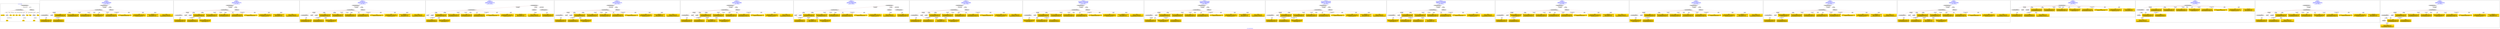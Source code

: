 digraph n0 {
fontcolor="blue"
remincross="true"
label="s10-s-18-artworks.json"
subgraph cluster_0 {
label="1-correct model"
n2[style="filled",color="white",fillcolor="lightgray",label="CulturalHeritageObject1"];
n3[shape="plaintext",style="filled",fillcolor="gold",label="dateCreated"];
n4[style="filled",color="white",fillcolor="lightgray",label="Person1"];
n5[shape="plaintext",style="filled",fillcolor="gold",label="values"];
n6[shape="plaintext",style="filled",fillcolor="gold",label="values"];
n7[shape="plaintext",style="filled",fillcolor="gold",label="values"];
n8[shape="plaintext",style="filled",fillcolor="gold",label="values"];
n9[style="filled",color="white",fillcolor="lightgray",label="Concept1"];
n10[shape="plaintext",style="filled",fillcolor="gold",label="values"];
n11[shape="plaintext",style="filled",fillcolor="gold",label="values"];
n12[style="filled",color="white",fillcolor="lightgray",label="Concept2"];
n13[shape="plaintext",style="filled",fillcolor="gold",label="values"];
n14[style="filled",color="white",fillcolor="lightgray",label="EuropeanaAggregation1"];
n15[style="filled",color="white",fillcolor="lightgray",label="WebResource1"];
n16[shape="plaintext",style="filled",fillcolor="gold",label="values"];
n17[shape="plaintext",style="filled",fillcolor="gold",label="values"];
n18[shape="plaintext",style="filled",fillcolor="gold",label="values"];
}
subgraph cluster_1 {
label="candidate 0\nlink coherence:1.0\nnode coherence:1.0\nconfidence:0.46005907873682494\nmapping score:0.5927469656395477\ncost:14.99945\n-precision:0.73-recall:0.69"
n20[style="filled",color="white",fillcolor="lightgray",label="CulturalHeritageObject1"];
n21[style="filled",color="white",fillcolor="lightgray",label="CulturalHeritageObject2"];
n22[style="filled",color="white",fillcolor="lightgray",label="Person1"];
n23[style="filled",color="white",fillcolor="lightgray",label="EuropeanaAggregation1"];
n24[style="filled",color="white",fillcolor="lightgray",label="WebResource1"];
n25[shape="plaintext",style="filled",fillcolor="gold",label="values\n[CulturalHeritageObject,description,0.386]\n[CulturalHeritageObject,title,0.286]\n[Person,biographicalInformation,0.254]\n[CulturalHeritageObject,provenance,0.074]"];
n26[shape="plaintext",style="filled",fillcolor="gold",label="values\n[Person,nameOfThePerson,0.571]\n[Person,biographicalInformation,0.352]\n[CulturalHeritageObject,description,0.04]\n[CulturalHeritageObject,title,0.037]"];
n27[shape="plaintext",style="filled",fillcolor="gold",label="values\n[CulturalHeritageObject,provenance,0.436]\n[Person,biographicalInformation,0.254]\n[CulturalHeritageObject,title,0.165]\n[CulturalHeritageObject,description,0.145]"];
n28[shape="plaintext",style="filled",fillcolor="gold",label="values\n[CulturalHeritageObject,medium,0.772]\n[CulturalHeritageObject,description,0.097]\n[CulturalHeritageObject,extent,0.074]\n[Person,biographicalInformation,0.056]"];
n29[shape="plaintext",style="filled",fillcolor="gold",label="values\n[WebResource,classLink,0.543]\n[Document,classLink,0.422]\n[CulturalHeritageObject,accessionNumber,0.021]\n[CulturalHeritageObject,description,0.014]"];
n30[shape="plaintext",style="filled",fillcolor="gold",label="values\n[CulturalHeritageObject,description,0.329]\n[Person,biographicalInformation,0.301]\n[CulturalHeritageObject,title,0.268]\n[Concept,prefLabel,0.101]"];
n31[shape="plaintext",style="filled",fillcolor="gold",label="values\n[CulturalHeritageObject,medium,0.294]\n[CulturalHeritageObject,description,0.286]\n[CulturalHeritageObject,title,0.232]\n[Person,biographicalInformation,0.189]"];
n32[shape="plaintext",style="filled",fillcolor="gold",label="values\n[CulturalHeritageObject,title,0.338]\n[CulturalHeritageObject,description,0.261]\n[Person,biographicalInformation,0.219]\n[CulturalHeritageObject,provenance,0.183]"];
n33[shape="plaintext",style="filled",fillcolor="gold",label="values\n[CulturalHeritageObject,accessionNumber,0.667]\n[WebResource,classLink,0.333]"];
n34[shape="plaintext",style="filled",fillcolor="gold",label="values\n[CulturalHeritageObject,extent,0.578]\n[CulturalHeritageObject,accessionNumber,0.167]\n[CulturalHeritageObject,provenance,0.134]\n[Document,classLink,0.121]"];
n35[shape="plaintext",style="filled",fillcolor="gold",label="dateCreated\n[CulturalHeritageObject,created,0.424]\n[Person,dateOfDeath,0.331]\n[Person,dateOfBirth,0.151]\n[CulturalHeritageObject,provenance,0.094]"];
}
subgraph cluster_2 {
label="candidate 1\nlink coherence:1.0\nnode coherence:1.0\nconfidence:0.45892301992514734\nmapping score:0.5772167642174734\ncost:15.99941\n-precision:0.88-recall:0.88"
n37[style="filled",color="white",fillcolor="lightgray",label="CulturalHeritageObject1"];
n38[style="filled",color="white",fillcolor="lightgray",label="CulturalHeritageObject2"];
n39[style="filled",color="white",fillcolor="lightgray",label="Person1"];
n40[style="filled",color="white",fillcolor="lightgray",label="Concept1"];
n41[style="filled",color="white",fillcolor="lightgray",label="EuropeanaAggregation1"];
n42[style="filled",color="white",fillcolor="lightgray",label="WebResource1"];
n43[shape="plaintext",style="filled",fillcolor="gold",label="values\n[CulturalHeritageObject,description,0.329]\n[Person,biographicalInformation,0.301]\n[CulturalHeritageObject,title,0.268]\n[Concept,prefLabel,0.101]"];
n44[shape="plaintext",style="filled",fillcolor="gold",label="values\n[CulturalHeritageObject,description,0.386]\n[CulturalHeritageObject,title,0.286]\n[Person,biographicalInformation,0.254]\n[CulturalHeritageObject,provenance,0.074]"];
n45[shape="plaintext",style="filled",fillcolor="gold",label="values\n[Person,nameOfThePerson,0.571]\n[Person,biographicalInformation,0.352]\n[CulturalHeritageObject,description,0.04]\n[CulturalHeritageObject,title,0.037]"];
n46[shape="plaintext",style="filled",fillcolor="gold",label="values\n[CulturalHeritageObject,provenance,0.436]\n[Person,biographicalInformation,0.254]\n[CulturalHeritageObject,title,0.165]\n[CulturalHeritageObject,description,0.145]"];
n47[shape="plaintext",style="filled",fillcolor="gold",label="values\n[CulturalHeritageObject,medium,0.772]\n[CulturalHeritageObject,description,0.097]\n[CulturalHeritageObject,extent,0.074]\n[Person,biographicalInformation,0.056]"];
n48[shape="plaintext",style="filled",fillcolor="gold",label="values\n[WebResource,classLink,0.543]\n[Document,classLink,0.422]\n[CulturalHeritageObject,accessionNumber,0.021]\n[CulturalHeritageObject,description,0.014]"];
n49[shape="plaintext",style="filled",fillcolor="gold",label="values\n[CulturalHeritageObject,title,0.338]\n[CulturalHeritageObject,description,0.261]\n[Person,biographicalInformation,0.219]\n[CulturalHeritageObject,provenance,0.183]"];
n50[shape="plaintext",style="filled",fillcolor="gold",label="values\n[CulturalHeritageObject,medium,0.294]\n[CulturalHeritageObject,description,0.286]\n[CulturalHeritageObject,title,0.232]\n[Person,biographicalInformation,0.189]"];
n51[shape="plaintext",style="filled",fillcolor="gold",label="values\n[CulturalHeritageObject,accessionNumber,0.667]\n[WebResource,classLink,0.333]"];
n52[shape="plaintext",style="filled",fillcolor="gold",label="values\n[CulturalHeritageObject,extent,0.578]\n[CulturalHeritageObject,accessionNumber,0.167]\n[CulturalHeritageObject,provenance,0.134]\n[Document,classLink,0.121]"];
n53[shape="plaintext",style="filled",fillcolor="gold",label="dateCreated\n[CulturalHeritageObject,created,0.424]\n[Person,dateOfDeath,0.331]\n[Person,dateOfBirth,0.151]\n[CulturalHeritageObject,provenance,0.094]"];
}
subgraph cluster_3 {
label="candidate 10\nlink coherence:0.9375\nnode coherence:1.0\nconfidence:0.45892301992514734\nmapping score:0.5772167642174734\ncost:15.9994\n-precision:0.81-recall:0.81"
n55[style="filled",color="white",fillcolor="lightgray",label="CulturalHeritageObject1"];
n56[style="filled",color="white",fillcolor="lightgray",label="CulturalHeritageObject2"];
n57[style="filled",color="white",fillcolor="lightgray",label="Person1"];
n58[style="filled",color="white",fillcolor="lightgray",label="Concept1"];
n59[style="filled",color="white",fillcolor="lightgray",label="EuropeanaAggregation1"];
n60[style="filled",color="white",fillcolor="lightgray",label="WebResource1"];
n61[shape="plaintext",style="filled",fillcolor="gold",label="values\n[CulturalHeritageObject,description,0.329]\n[Person,biographicalInformation,0.301]\n[CulturalHeritageObject,title,0.268]\n[Concept,prefLabel,0.101]"];
n62[shape="plaintext",style="filled",fillcolor="gold",label="values\n[CulturalHeritageObject,description,0.386]\n[CulturalHeritageObject,title,0.286]\n[Person,biographicalInformation,0.254]\n[CulturalHeritageObject,provenance,0.074]"];
n63[shape="plaintext",style="filled",fillcolor="gold",label="values\n[Person,nameOfThePerson,0.571]\n[Person,biographicalInformation,0.352]\n[CulturalHeritageObject,description,0.04]\n[CulturalHeritageObject,title,0.037]"];
n64[shape="plaintext",style="filled",fillcolor="gold",label="values\n[CulturalHeritageObject,provenance,0.436]\n[Person,biographicalInformation,0.254]\n[CulturalHeritageObject,title,0.165]\n[CulturalHeritageObject,description,0.145]"];
n65[shape="plaintext",style="filled",fillcolor="gold",label="values\n[CulturalHeritageObject,medium,0.772]\n[CulturalHeritageObject,description,0.097]\n[CulturalHeritageObject,extent,0.074]\n[Person,biographicalInformation,0.056]"];
n66[shape="plaintext",style="filled",fillcolor="gold",label="values\n[WebResource,classLink,0.543]\n[Document,classLink,0.422]\n[CulturalHeritageObject,accessionNumber,0.021]\n[CulturalHeritageObject,description,0.014]"];
n67[shape="plaintext",style="filled",fillcolor="gold",label="values\n[CulturalHeritageObject,title,0.338]\n[CulturalHeritageObject,description,0.261]\n[Person,biographicalInformation,0.219]\n[CulturalHeritageObject,provenance,0.183]"];
n68[shape="plaintext",style="filled",fillcolor="gold",label="values\n[CulturalHeritageObject,medium,0.294]\n[CulturalHeritageObject,description,0.286]\n[CulturalHeritageObject,title,0.232]\n[Person,biographicalInformation,0.189]"];
n69[shape="plaintext",style="filled",fillcolor="gold",label="values\n[CulturalHeritageObject,accessionNumber,0.667]\n[WebResource,classLink,0.333]"];
n70[shape="plaintext",style="filled",fillcolor="gold",label="values\n[CulturalHeritageObject,extent,0.578]\n[CulturalHeritageObject,accessionNumber,0.167]\n[CulturalHeritageObject,provenance,0.134]\n[Document,classLink,0.121]"];
n71[shape="plaintext",style="filled",fillcolor="gold",label="dateCreated\n[CulturalHeritageObject,created,0.424]\n[Person,dateOfDeath,0.331]\n[Person,dateOfBirth,0.151]\n[CulturalHeritageObject,provenance,0.094]"];
}
subgraph cluster_4 {
label="candidate 11\nlink coherence:0.9375\nnode coherence:1.0\nconfidence:0.45892301992514734\nmapping score:0.5772167642174734\ncost:115.009442\n-precision:0.88-recall:0.88"
n73[style="filled",color="white",fillcolor="lightgray",label="CulturalHeritageObject1"];
n74[style="filled",color="white",fillcolor="lightgray",label="Person1"];
n75[style="filled",color="white",fillcolor="lightgray",label="Concept1"];
n76[style="filled",color="white",fillcolor="lightgray",label="EuropeanaAggregation1"];
n77[style="filled",color="white",fillcolor="lightgray",label="WebResource1"];
n78[style="filled",color="white",fillcolor="lightgray",label="CulturalHeritageObject2"];
n79[shape="plaintext",style="filled",fillcolor="gold",label="values\n[CulturalHeritageObject,description,0.329]\n[Person,biographicalInformation,0.301]\n[CulturalHeritageObject,title,0.268]\n[Concept,prefLabel,0.101]"];
n80[shape="plaintext",style="filled",fillcolor="gold",label="values\n[CulturalHeritageObject,description,0.386]\n[CulturalHeritageObject,title,0.286]\n[Person,biographicalInformation,0.254]\n[CulturalHeritageObject,provenance,0.074]"];
n81[shape="plaintext",style="filled",fillcolor="gold",label="values\n[Person,nameOfThePerson,0.571]\n[Person,biographicalInformation,0.352]\n[CulturalHeritageObject,description,0.04]\n[CulturalHeritageObject,title,0.037]"];
n82[shape="plaintext",style="filled",fillcolor="gold",label="values\n[CulturalHeritageObject,provenance,0.436]\n[Person,biographicalInformation,0.254]\n[CulturalHeritageObject,title,0.165]\n[CulturalHeritageObject,description,0.145]"];
n83[shape="plaintext",style="filled",fillcolor="gold",label="values\n[CulturalHeritageObject,medium,0.772]\n[CulturalHeritageObject,description,0.097]\n[CulturalHeritageObject,extent,0.074]\n[Person,biographicalInformation,0.056]"];
n84[shape="plaintext",style="filled",fillcolor="gold",label="values\n[WebResource,classLink,0.543]\n[Document,classLink,0.422]\n[CulturalHeritageObject,accessionNumber,0.021]\n[CulturalHeritageObject,description,0.014]"];
n85[shape="plaintext",style="filled",fillcolor="gold",label="values\n[CulturalHeritageObject,title,0.338]\n[CulturalHeritageObject,description,0.261]\n[Person,biographicalInformation,0.219]\n[CulturalHeritageObject,provenance,0.183]"];
n86[shape="plaintext",style="filled",fillcolor="gold",label="values\n[CulturalHeritageObject,medium,0.294]\n[CulturalHeritageObject,description,0.286]\n[CulturalHeritageObject,title,0.232]\n[Person,biographicalInformation,0.189]"];
n87[shape="plaintext",style="filled",fillcolor="gold",label="values\n[CulturalHeritageObject,accessionNumber,0.667]\n[WebResource,classLink,0.333]"];
n88[shape="plaintext",style="filled",fillcolor="gold",label="values\n[CulturalHeritageObject,extent,0.578]\n[CulturalHeritageObject,accessionNumber,0.167]\n[CulturalHeritageObject,provenance,0.134]\n[Document,classLink,0.121]"];
n89[shape="plaintext",style="filled",fillcolor="gold",label="dateCreated\n[CulturalHeritageObject,created,0.424]\n[Person,dateOfDeath,0.331]\n[Person,dateOfBirth,0.151]\n[CulturalHeritageObject,provenance,0.094]"];
}
subgraph cluster_5 {
label="candidate 12\nlink coherence:0.9375\nnode coherence:1.0\nconfidence:0.45892301992514734\nmapping score:0.5772167642174734\ncost:115.009572\n-precision:0.81-recall:0.81"
n91[style="filled",color="white",fillcolor="lightgray",label="CulturalHeritageObject1"];
n92[style="filled",color="white",fillcolor="lightgray",label="CulturalHeritageObject2"];
n93[style="filled",color="white",fillcolor="lightgray",label="Person1"];
n94[style="filled",color="white",fillcolor="lightgray",label="Concept1"];
n95[style="filled",color="white",fillcolor="lightgray",label="EuropeanaAggregation1"];
n96[style="filled",color="white",fillcolor="lightgray",label="WebResource1"];
n97[shape="plaintext",style="filled",fillcolor="gold",label="values\n[CulturalHeritageObject,description,0.329]\n[Person,biographicalInformation,0.301]\n[CulturalHeritageObject,title,0.268]\n[Concept,prefLabel,0.101]"];
n98[shape="plaintext",style="filled",fillcolor="gold",label="values\n[CulturalHeritageObject,description,0.386]\n[CulturalHeritageObject,title,0.286]\n[Person,biographicalInformation,0.254]\n[CulturalHeritageObject,provenance,0.074]"];
n99[shape="plaintext",style="filled",fillcolor="gold",label="values\n[Person,nameOfThePerson,0.571]\n[Person,biographicalInformation,0.352]\n[CulturalHeritageObject,description,0.04]\n[CulturalHeritageObject,title,0.037]"];
n100[shape="plaintext",style="filled",fillcolor="gold",label="values\n[CulturalHeritageObject,provenance,0.436]\n[Person,biographicalInformation,0.254]\n[CulturalHeritageObject,title,0.165]\n[CulturalHeritageObject,description,0.145]"];
n101[shape="plaintext",style="filled",fillcolor="gold",label="values\n[CulturalHeritageObject,medium,0.772]\n[CulturalHeritageObject,description,0.097]\n[CulturalHeritageObject,extent,0.074]\n[Person,biographicalInformation,0.056]"];
n102[shape="plaintext",style="filled",fillcolor="gold",label="values\n[WebResource,classLink,0.543]\n[Document,classLink,0.422]\n[CulturalHeritageObject,accessionNumber,0.021]\n[CulturalHeritageObject,description,0.014]"];
n103[shape="plaintext",style="filled",fillcolor="gold",label="values\n[CulturalHeritageObject,title,0.338]\n[CulturalHeritageObject,description,0.261]\n[Person,biographicalInformation,0.219]\n[CulturalHeritageObject,provenance,0.183]"];
n104[shape="plaintext",style="filled",fillcolor="gold",label="values\n[CulturalHeritageObject,medium,0.294]\n[CulturalHeritageObject,description,0.286]\n[CulturalHeritageObject,title,0.232]\n[Person,biographicalInformation,0.189]"];
n105[shape="plaintext",style="filled",fillcolor="gold",label="values\n[CulturalHeritageObject,accessionNumber,0.667]\n[WebResource,classLink,0.333]"];
n106[shape="plaintext",style="filled",fillcolor="gold",label="values\n[CulturalHeritageObject,extent,0.578]\n[CulturalHeritageObject,accessionNumber,0.167]\n[CulturalHeritageObject,provenance,0.134]\n[Document,classLink,0.121]"];
n107[shape="plaintext",style="filled",fillcolor="gold",label="dateCreated\n[CulturalHeritageObject,created,0.424]\n[Person,dateOfDeath,0.331]\n[Person,dateOfBirth,0.151]\n[CulturalHeritageObject,provenance,0.094]"];
}
subgraph cluster_6 {
label="candidate 13\nlink coherence:0.9375\nnode coherence:1.0\nconfidence:0.45044991415208985\nmapping score:0.5743923956264542\ncost:15.9994\n-precision:0.75-recall:0.75"
n109[style="filled",color="white",fillcolor="lightgray",label="CulturalHeritageObject1"];
n110[style="filled",color="white",fillcolor="lightgray",label="CulturalHeritageObject2"];
n111[style="filled",color="white",fillcolor="lightgray",label="Person1"];
n112[style="filled",color="white",fillcolor="lightgray",label="Concept1"];
n113[style="filled",color="white",fillcolor="lightgray",label="EuropeanaAggregation1"];
n114[style="filled",color="white",fillcolor="lightgray",label="WebResource1"];
n115[shape="plaintext",style="filled",fillcolor="gold",label="values\n[CulturalHeritageObject,description,0.329]\n[Person,biographicalInformation,0.301]\n[CulturalHeritageObject,title,0.268]\n[Concept,prefLabel,0.101]"];
n116[shape="plaintext",style="filled",fillcolor="gold",label="values\n[CulturalHeritageObject,description,0.386]\n[CulturalHeritageObject,title,0.286]\n[Person,biographicalInformation,0.254]\n[CulturalHeritageObject,provenance,0.074]"];
n117[shape="plaintext",style="filled",fillcolor="gold",label="values\n[Person,nameOfThePerson,0.571]\n[Person,biographicalInformation,0.352]\n[CulturalHeritageObject,description,0.04]\n[CulturalHeritageObject,title,0.037]"];
n118[shape="plaintext",style="filled",fillcolor="gold",label="values\n[CulturalHeritageObject,provenance,0.436]\n[Person,biographicalInformation,0.254]\n[CulturalHeritageObject,title,0.165]\n[CulturalHeritageObject,description,0.145]"];
n119[shape="plaintext",style="filled",fillcolor="gold",label="values\n[CulturalHeritageObject,medium,0.772]\n[CulturalHeritageObject,description,0.097]\n[CulturalHeritageObject,extent,0.074]\n[Person,biographicalInformation,0.056]"];
n120[shape="plaintext",style="filled",fillcolor="gold",label="values\n[WebResource,classLink,0.543]\n[Document,classLink,0.422]\n[CulturalHeritageObject,accessionNumber,0.021]\n[CulturalHeritageObject,description,0.014]"];
n121[shape="plaintext",style="filled",fillcolor="gold",label="values\n[CulturalHeritageObject,title,0.338]\n[CulturalHeritageObject,description,0.261]\n[Person,biographicalInformation,0.219]\n[CulturalHeritageObject,provenance,0.183]"];
n122[shape="plaintext",style="filled",fillcolor="gold",label="values\n[CulturalHeritageObject,medium,0.294]\n[CulturalHeritageObject,description,0.286]\n[CulturalHeritageObject,title,0.232]\n[Person,biographicalInformation,0.189]"];
n123[shape="plaintext",style="filled",fillcolor="gold",label="values\n[CulturalHeritageObject,accessionNumber,0.667]\n[WebResource,classLink,0.333]"];
n124[shape="plaintext",style="filled",fillcolor="gold",label="values\n[CulturalHeritageObject,extent,0.578]\n[CulturalHeritageObject,accessionNumber,0.167]\n[CulturalHeritageObject,provenance,0.134]\n[Document,classLink,0.121]"];
n125[shape="plaintext",style="filled",fillcolor="gold",label="dateCreated\n[CulturalHeritageObject,created,0.424]\n[Person,dateOfDeath,0.331]\n[Person,dateOfBirth,0.151]\n[CulturalHeritageObject,provenance,0.094]"];
}
subgraph cluster_7 {
label="candidate 14\nlink coherence:0.9375\nnode coherence:1.0\nconfidence:0.45044991415208985\nmapping score:0.5743923956264542\ncost:115.009442\n-precision:0.81-recall:0.81"
n127[style="filled",color="white",fillcolor="lightgray",label="CulturalHeritageObject1"];
n128[style="filled",color="white",fillcolor="lightgray",label="Person1"];
n129[style="filled",color="white",fillcolor="lightgray",label="Concept1"];
n130[style="filled",color="white",fillcolor="lightgray",label="EuropeanaAggregation1"];
n131[style="filled",color="white",fillcolor="lightgray",label="WebResource1"];
n132[style="filled",color="white",fillcolor="lightgray",label="CulturalHeritageObject2"];
n133[shape="plaintext",style="filled",fillcolor="gold",label="values\n[CulturalHeritageObject,description,0.329]\n[Person,biographicalInformation,0.301]\n[CulturalHeritageObject,title,0.268]\n[Concept,prefLabel,0.101]"];
n134[shape="plaintext",style="filled",fillcolor="gold",label="values\n[CulturalHeritageObject,description,0.386]\n[CulturalHeritageObject,title,0.286]\n[Person,biographicalInformation,0.254]\n[CulturalHeritageObject,provenance,0.074]"];
n135[shape="plaintext",style="filled",fillcolor="gold",label="values\n[Person,nameOfThePerson,0.571]\n[Person,biographicalInformation,0.352]\n[CulturalHeritageObject,description,0.04]\n[CulturalHeritageObject,title,0.037]"];
n136[shape="plaintext",style="filled",fillcolor="gold",label="values\n[CulturalHeritageObject,provenance,0.436]\n[Person,biographicalInformation,0.254]\n[CulturalHeritageObject,title,0.165]\n[CulturalHeritageObject,description,0.145]"];
n137[shape="plaintext",style="filled",fillcolor="gold",label="values\n[CulturalHeritageObject,medium,0.772]\n[CulturalHeritageObject,description,0.097]\n[CulturalHeritageObject,extent,0.074]\n[Person,biographicalInformation,0.056]"];
n138[shape="plaintext",style="filled",fillcolor="gold",label="values\n[WebResource,classLink,0.543]\n[Document,classLink,0.422]\n[CulturalHeritageObject,accessionNumber,0.021]\n[CulturalHeritageObject,description,0.014]"];
n139[shape="plaintext",style="filled",fillcolor="gold",label="values\n[CulturalHeritageObject,title,0.338]\n[CulturalHeritageObject,description,0.261]\n[Person,biographicalInformation,0.219]\n[CulturalHeritageObject,provenance,0.183]"];
n140[shape="plaintext",style="filled",fillcolor="gold",label="values\n[CulturalHeritageObject,medium,0.294]\n[CulturalHeritageObject,description,0.286]\n[CulturalHeritageObject,title,0.232]\n[Person,biographicalInformation,0.189]"];
n141[shape="plaintext",style="filled",fillcolor="gold",label="values\n[CulturalHeritageObject,accessionNumber,0.667]\n[WebResource,classLink,0.333]"];
n142[shape="plaintext",style="filled",fillcolor="gold",label="values\n[CulturalHeritageObject,extent,0.578]\n[CulturalHeritageObject,accessionNumber,0.167]\n[CulturalHeritageObject,provenance,0.134]\n[Document,classLink,0.121]"];
n143[shape="plaintext",style="filled",fillcolor="gold",label="dateCreated\n[CulturalHeritageObject,created,0.424]\n[Person,dateOfDeath,0.331]\n[Person,dateOfBirth,0.151]\n[CulturalHeritageObject,provenance,0.094]"];
}
subgraph cluster_8 {
label="candidate 15\nlink coherence:0.9375\nnode coherence:1.0\nconfidence:0.45044991415208985\nmapping score:0.5743923956264542\ncost:115.009572\n-precision:0.75-recall:0.75"
n145[style="filled",color="white",fillcolor="lightgray",label="CulturalHeritageObject1"];
n146[style="filled",color="white",fillcolor="lightgray",label="CulturalHeritageObject2"];
n147[style="filled",color="white",fillcolor="lightgray",label="Person1"];
n148[style="filled",color="white",fillcolor="lightgray",label="Concept1"];
n149[style="filled",color="white",fillcolor="lightgray",label="EuropeanaAggregation1"];
n150[style="filled",color="white",fillcolor="lightgray",label="WebResource1"];
n151[shape="plaintext",style="filled",fillcolor="gold",label="values\n[CulturalHeritageObject,description,0.329]\n[Person,biographicalInformation,0.301]\n[CulturalHeritageObject,title,0.268]\n[Concept,prefLabel,0.101]"];
n152[shape="plaintext",style="filled",fillcolor="gold",label="values\n[CulturalHeritageObject,description,0.386]\n[CulturalHeritageObject,title,0.286]\n[Person,biographicalInformation,0.254]\n[CulturalHeritageObject,provenance,0.074]"];
n153[shape="plaintext",style="filled",fillcolor="gold",label="values\n[Person,nameOfThePerson,0.571]\n[Person,biographicalInformation,0.352]\n[CulturalHeritageObject,description,0.04]\n[CulturalHeritageObject,title,0.037]"];
n154[shape="plaintext",style="filled",fillcolor="gold",label="values\n[CulturalHeritageObject,provenance,0.436]\n[Person,biographicalInformation,0.254]\n[CulturalHeritageObject,title,0.165]\n[CulturalHeritageObject,description,0.145]"];
n155[shape="plaintext",style="filled",fillcolor="gold",label="values\n[CulturalHeritageObject,medium,0.772]\n[CulturalHeritageObject,description,0.097]\n[CulturalHeritageObject,extent,0.074]\n[Person,biographicalInformation,0.056]"];
n156[shape="plaintext",style="filled",fillcolor="gold",label="values\n[WebResource,classLink,0.543]\n[Document,classLink,0.422]\n[CulturalHeritageObject,accessionNumber,0.021]\n[CulturalHeritageObject,description,0.014]"];
n157[shape="plaintext",style="filled",fillcolor="gold",label="values\n[CulturalHeritageObject,title,0.338]\n[CulturalHeritageObject,description,0.261]\n[Person,biographicalInformation,0.219]\n[CulturalHeritageObject,provenance,0.183]"];
n158[shape="plaintext",style="filled",fillcolor="gold",label="values\n[CulturalHeritageObject,medium,0.294]\n[CulturalHeritageObject,description,0.286]\n[CulturalHeritageObject,title,0.232]\n[Person,biographicalInformation,0.189]"];
n159[shape="plaintext",style="filled",fillcolor="gold",label="values\n[CulturalHeritageObject,accessionNumber,0.667]\n[WebResource,classLink,0.333]"];
n160[shape="plaintext",style="filled",fillcolor="gold",label="values\n[CulturalHeritageObject,extent,0.578]\n[CulturalHeritageObject,accessionNumber,0.167]\n[CulturalHeritageObject,provenance,0.134]\n[Document,classLink,0.121]"];
n161[shape="plaintext",style="filled",fillcolor="gold",label="dateCreated\n[CulturalHeritageObject,created,0.424]\n[Person,dateOfDeath,0.331]\n[Person,dateOfBirth,0.151]\n[CulturalHeritageObject,provenance,0.094]"];
}
subgraph cluster_9 {
label="candidate 16\nlink coherence:0.9333333333333333\nnode coherence:0.9333333333333333\nconfidence:0.4797203634212066\nmapping score:0.577078504978786\ncost:14.99945\n-precision:0.8-recall:0.75"
n163[style="filled",color="white",fillcolor="lightgray",label="CulturalHeritageObject1"];
n164[style="filled",color="white",fillcolor="lightgray",label="CulturalHeritageObject2"];
n165[style="filled",color="white",fillcolor="lightgray",label="Person1"];
n166[style="filled",color="white",fillcolor="lightgray",label="EuropeanaAggregation1"];
n167[style="filled",color="white",fillcolor="lightgray",label="WebResource1"];
n168[shape="plaintext",style="filled",fillcolor="gold",label="values\n[CulturalHeritageObject,description,0.386]\n[CulturalHeritageObject,title,0.286]\n[Person,biographicalInformation,0.254]\n[CulturalHeritageObject,provenance,0.074]"];
n169[shape="plaintext",style="filled",fillcolor="gold",label="values\n[Person,nameOfThePerson,0.571]\n[Person,biographicalInformation,0.352]\n[CulturalHeritageObject,description,0.04]\n[CulturalHeritageObject,title,0.037]"];
n170[shape="plaintext",style="filled",fillcolor="gold",label="values\n[CulturalHeritageObject,provenance,0.436]\n[Person,biographicalInformation,0.254]\n[CulturalHeritageObject,title,0.165]\n[CulturalHeritageObject,description,0.145]"];
n171[shape="plaintext",style="filled",fillcolor="gold",label="values\n[CulturalHeritageObject,medium,0.772]\n[CulturalHeritageObject,description,0.097]\n[CulturalHeritageObject,extent,0.074]\n[Person,biographicalInformation,0.056]"];
n172[shape="plaintext",style="filled",fillcolor="gold",label="values\n[WebResource,classLink,0.543]\n[Document,classLink,0.422]\n[CulturalHeritageObject,accessionNumber,0.021]\n[CulturalHeritageObject,description,0.014]"];
n173[shape="plaintext",style="filled",fillcolor="gold",label="values\n[CulturalHeritageObject,title,0.338]\n[CulturalHeritageObject,description,0.261]\n[Person,biographicalInformation,0.219]\n[CulturalHeritageObject,provenance,0.183]"];
n174[shape="plaintext",style="filled",fillcolor="gold",label="values\n[CulturalHeritageObject,description,0.329]\n[Person,biographicalInformation,0.301]\n[CulturalHeritageObject,title,0.268]\n[Concept,prefLabel,0.101]"];
n175[shape="plaintext",style="filled",fillcolor="gold",label="values\n[CulturalHeritageObject,accessionNumber,0.667]\n[WebResource,classLink,0.333]"];
n176[shape="plaintext",style="filled",fillcolor="gold",label="values\n[CulturalHeritageObject,medium,0.294]\n[CulturalHeritageObject,description,0.286]\n[CulturalHeritageObject,title,0.232]\n[Person,biographicalInformation,0.189]"];
n177[shape="plaintext",style="filled",fillcolor="gold",label="values\n[CulturalHeritageObject,extent,0.578]\n[CulturalHeritageObject,accessionNumber,0.167]\n[CulturalHeritageObject,provenance,0.134]\n[Document,classLink,0.121]"];
n178[shape="plaintext",style="filled",fillcolor="gold",label="dateCreated\n[CulturalHeritageObject,created,0.424]\n[Person,dateOfDeath,0.331]\n[Person,dateOfBirth,0.151]\n[CulturalHeritageObject,provenance,0.094]"];
}
subgraph cluster_10 {
label="candidate 17\nlink coherence:0.9333333333333333\nnode coherence:0.9333333333333333\nconfidence:0.47899002813368374\nmapping score:0.576835059882945\ncost:113.99945\n-precision:0.8-recall:0.75"
n180[style="filled",color="white",fillcolor="lightgray",label="CulturalHeritageObject1"];
n181[style="filled",color="white",fillcolor="lightgray",label="CulturalHeritageObject2"];
n182[style="filled",color="white",fillcolor="lightgray",label="Person1"];
n183[style="filled",color="white",fillcolor="lightgray",label="EuropeanaAggregation1"];
n184[style="filled",color="white",fillcolor="lightgray",label="WebResource1"];
n185[shape="plaintext",style="filled",fillcolor="gold",label="values\n[CulturalHeritageObject,description,0.386]\n[CulturalHeritageObject,title,0.286]\n[Person,biographicalInformation,0.254]\n[CulturalHeritageObject,provenance,0.074]"];
n186[shape="plaintext",style="filled",fillcolor="gold",label="values\n[Person,nameOfThePerson,0.571]\n[Person,biographicalInformation,0.352]\n[CulturalHeritageObject,description,0.04]\n[CulturalHeritageObject,title,0.037]"];
n187[shape="plaintext",style="filled",fillcolor="gold",label="values\n[CulturalHeritageObject,provenance,0.436]\n[Person,biographicalInformation,0.254]\n[CulturalHeritageObject,title,0.165]\n[CulturalHeritageObject,description,0.145]"];
n188[shape="plaintext",style="filled",fillcolor="gold",label="values\n[CulturalHeritageObject,medium,0.294]\n[CulturalHeritageObject,description,0.286]\n[CulturalHeritageObject,title,0.232]\n[Person,biographicalInformation,0.189]"];
n189[shape="plaintext",style="filled",fillcolor="gold",label="values\n[CulturalHeritageObject,medium,0.772]\n[CulturalHeritageObject,description,0.097]\n[CulturalHeritageObject,extent,0.074]\n[Person,biographicalInformation,0.056]"];
n190[shape="plaintext",style="filled",fillcolor="gold",label="values\n[WebResource,classLink,0.543]\n[Document,classLink,0.422]\n[CulturalHeritageObject,accessionNumber,0.021]\n[CulturalHeritageObject,description,0.014]"];
n191[shape="plaintext",style="filled",fillcolor="gold",label="values\n[CulturalHeritageObject,title,0.338]\n[CulturalHeritageObject,description,0.261]\n[Person,biographicalInformation,0.219]\n[CulturalHeritageObject,provenance,0.183]"];
n192[shape="plaintext",style="filled",fillcolor="gold",label="values\n[CulturalHeritageObject,description,0.329]\n[Person,biographicalInformation,0.301]\n[CulturalHeritageObject,title,0.268]\n[Concept,prefLabel,0.101]"];
n193[shape="plaintext",style="filled",fillcolor="gold",label="values\n[CulturalHeritageObject,accessionNumber,0.667]\n[WebResource,classLink,0.333]"];
n194[shape="plaintext",style="filled",fillcolor="gold",label="values\n[CulturalHeritageObject,extent,0.578]\n[CulturalHeritageObject,accessionNumber,0.167]\n[CulturalHeritageObject,provenance,0.134]\n[Document,classLink,0.121]"];
n195[shape="plaintext",style="filled",fillcolor="gold",label="dateCreated\n[CulturalHeritageObject,created,0.424]\n[Person,dateOfDeath,0.331]\n[Person,dateOfBirth,0.151]\n[CulturalHeritageObject,provenance,0.094]"];
}
subgraph cluster_11 {
label="candidate 18\nlink coherence:0.9333333333333333\nnode coherence:0.9333333333333333\nconfidence:0.47708857002914373\nmapping score:0.5762012405147651\ncost:14.99945\n-precision:0.8-recall:0.75"
n197[style="filled",color="white",fillcolor="lightgray",label="CulturalHeritageObject1"];
n198[style="filled",color="white",fillcolor="lightgray",label="CulturalHeritageObject2"];
n199[style="filled",color="white",fillcolor="lightgray",label="Person1"];
n200[style="filled",color="white",fillcolor="lightgray",label="EuropeanaAggregation1"];
n201[style="filled",color="white",fillcolor="lightgray",label="WebResource1"];
n202[shape="plaintext",style="filled",fillcolor="gold",label="values\n[CulturalHeritageObject,description,0.386]\n[CulturalHeritageObject,title,0.286]\n[Person,biographicalInformation,0.254]\n[CulturalHeritageObject,provenance,0.074]"];
n203[shape="plaintext",style="filled",fillcolor="gold",label="values\n[Person,nameOfThePerson,0.571]\n[Person,biographicalInformation,0.352]\n[CulturalHeritageObject,description,0.04]\n[CulturalHeritageObject,title,0.037]"];
n204[shape="plaintext",style="filled",fillcolor="gold",label="values\n[CulturalHeritageObject,provenance,0.436]\n[Person,biographicalInformation,0.254]\n[CulturalHeritageObject,title,0.165]\n[CulturalHeritageObject,description,0.145]"];
n205[shape="plaintext",style="filled",fillcolor="gold",label="values\n[CulturalHeritageObject,description,0.329]\n[Person,biographicalInformation,0.301]\n[CulturalHeritageObject,title,0.268]\n[Concept,prefLabel,0.101]"];
n206[shape="plaintext",style="filled",fillcolor="gold",label="values\n[CulturalHeritageObject,medium,0.772]\n[CulturalHeritageObject,description,0.097]\n[CulturalHeritageObject,extent,0.074]\n[Person,biographicalInformation,0.056]"];
n207[shape="plaintext",style="filled",fillcolor="gold",label="values\n[WebResource,classLink,0.543]\n[Document,classLink,0.422]\n[CulturalHeritageObject,accessionNumber,0.021]\n[CulturalHeritageObject,description,0.014]"];
n208[shape="plaintext",style="filled",fillcolor="gold",label="values\n[CulturalHeritageObject,title,0.338]\n[CulturalHeritageObject,description,0.261]\n[Person,biographicalInformation,0.219]\n[CulturalHeritageObject,provenance,0.183]"];
n209[shape="plaintext",style="filled",fillcolor="gold",label="values\n[CulturalHeritageObject,medium,0.294]\n[CulturalHeritageObject,description,0.286]\n[CulturalHeritageObject,title,0.232]\n[Person,biographicalInformation,0.189]"];
n210[shape="plaintext",style="filled",fillcolor="gold",label="values\n[CulturalHeritageObject,accessionNumber,0.667]\n[WebResource,classLink,0.333]"];
n211[shape="plaintext",style="filled",fillcolor="gold",label="values\n[CulturalHeritageObject,extent,0.578]\n[CulturalHeritageObject,accessionNumber,0.167]\n[CulturalHeritageObject,provenance,0.134]\n[Document,classLink,0.121]"];
n212[shape="plaintext",style="filled",fillcolor="gold",label="dateCreated\n[CulturalHeritageObject,created,0.424]\n[Person,dateOfDeath,0.331]\n[Person,dateOfBirth,0.151]\n[CulturalHeritageObject,provenance,0.094]"];
}
subgraph cluster_12 {
label="candidate 19\nlink coherence:0.9333333333333333\nnode coherence:0.9333333333333333\nconfidence:0.47124725764814906\nmapping score:0.5742541363877668\ncost:14.99945\n-precision:0.73-recall:0.69"
n214[style="filled",color="white",fillcolor="lightgray",label="CulturalHeritageObject1"];
n215[style="filled",color="white",fillcolor="lightgray",label="CulturalHeritageObject2"];
n216[style="filled",color="white",fillcolor="lightgray",label="Person1"];
n217[style="filled",color="white",fillcolor="lightgray",label="EuropeanaAggregation1"];
n218[style="filled",color="white",fillcolor="lightgray",label="WebResource1"];
n219[shape="plaintext",style="filled",fillcolor="gold",label="values\n[CulturalHeritageObject,description,0.386]\n[CulturalHeritageObject,title,0.286]\n[Person,biographicalInformation,0.254]\n[CulturalHeritageObject,provenance,0.074]"];
n220[shape="plaintext",style="filled",fillcolor="gold",label="values\n[Person,nameOfThePerson,0.571]\n[Person,biographicalInformation,0.352]\n[CulturalHeritageObject,description,0.04]\n[CulturalHeritageObject,title,0.037]"];
n221[shape="plaintext",style="filled",fillcolor="gold",label="values\n[CulturalHeritageObject,provenance,0.436]\n[Person,biographicalInformation,0.254]\n[CulturalHeritageObject,title,0.165]\n[CulturalHeritageObject,description,0.145]"];
n222[shape="plaintext",style="filled",fillcolor="gold",label="values\n[CulturalHeritageObject,medium,0.772]\n[CulturalHeritageObject,description,0.097]\n[CulturalHeritageObject,extent,0.074]\n[Person,biographicalInformation,0.056]"];
n223[shape="plaintext",style="filled",fillcolor="gold",label="values\n[WebResource,classLink,0.543]\n[Document,classLink,0.422]\n[CulturalHeritageObject,accessionNumber,0.021]\n[CulturalHeritageObject,description,0.014]"];
n224[shape="plaintext",style="filled",fillcolor="gold",label="values\n[CulturalHeritageObject,title,0.338]\n[CulturalHeritageObject,description,0.261]\n[Person,biographicalInformation,0.219]\n[CulturalHeritageObject,provenance,0.183]"];
n225[shape="plaintext",style="filled",fillcolor="gold",label="values\n[CulturalHeritageObject,description,0.329]\n[Person,biographicalInformation,0.301]\n[CulturalHeritageObject,title,0.268]\n[Concept,prefLabel,0.101]"];
n226[shape="plaintext",style="filled",fillcolor="gold",label="values\n[CulturalHeritageObject,accessionNumber,0.667]\n[WebResource,classLink,0.333]"];
n227[shape="plaintext",style="filled",fillcolor="gold",label="values\n[CulturalHeritageObject,medium,0.294]\n[CulturalHeritageObject,description,0.286]\n[CulturalHeritageObject,title,0.232]\n[Person,biographicalInformation,0.189]"];
n228[shape="plaintext",style="filled",fillcolor="gold",label="values\n[CulturalHeritageObject,extent,0.578]\n[CulturalHeritageObject,accessionNumber,0.167]\n[CulturalHeritageObject,provenance,0.134]\n[Document,classLink,0.121]"];
n229[shape="plaintext",style="filled",fillcolor="gold",label="dateCreated\n[CulturalHeritageObject,created,0.424]\n[Person,dateOfDeath,0.331]\n[Person,dateOfBirth,0.151]\n[CulturalHeritageObject,provenance,0.094]"];
}
subgraph cluster_13 {
label="candidate 2\nlink coherence:1.0\nnode coherence:1.0\nconfidence:0.45647620207392775\nmapping score:0.591552673418582\ncost:14.99945\n-precision:0.67-recall:0.62"
n231[style="filled",color="white",fillcolor="lightgray",label="CulturalHeritageObject1"];
n232[style="filled",color="white",fillcolor="lightgray",label="CulturalHeritageObject2"];
n233[style="filled",color="white",fillcolor="lightgray",label="Person1"];
n234[style="filled",color="white",fillcolor="lightgray",label="EuropeanaAggregation1"];
n235[style="filled",color="white",fillcolor="lightgray",label="WebResource1"];
n236[shape="plaintext",style="filled",fillcolor="gold",label="values\n[Person,nameOfThePerson,0.571]\n[Person,biographicalInformation,0.352]\n[CulturalHeritageObject,description,0.04]\n[CulturalHeritageObject,title,0.037]"];
n237[shape="plaintext",style="filled",fillcolor="gold",label="values\n[CulturalHeritageObject,description,0.329]\n[Person,biographicalInformation,0.301]\n[CulturalHeritageObject,title,0.268]\n[Concept,prefLabel,0.101]"];
n238[shape="plaintext",style="filled",fillcolor="gold",label="values\n[CulturalHeritageObject,provenance,0.436]\n[Person,biographicalInformation,0.254]\n[CulturalHeritageObject,title,0.165]\n[CulturalHeritageObject,description,0.145]"];
n239[shape="plaintext",style="filled",fillcolor="gold",label="values\n[CulturalHeritageObject,medium,0.772]\n[CulturalHeritageObject,description,0.097]\n[CulturalHeritageObject,extent,0.074]\n[Person,biographicalInformation,0.056]"];
n240[shape="plaintext",style="filled",fillcolor="gold",label="values\n[WebResource,classLink,0.543]\n[Document,classLink,0.422]\n[CulturalHeritageObject,accessionNumber,0.021]\n[CulturalHeritageObject,description,0.014]"];
n241[shape="plaintext",style="filled",fillcolor="gold",label="values\n[CulturalHeritageObject,description,0.386]\n[CulturalHeritageObject,title,0.286]\n[Person,biographicalInformation,0.254]\n[CulturalHeritageObject,provenance,0.074]"];
n242[shape="plaintext",style="filled",fillcolor="gold",label="values\n[CulturalHeritageObject,medium,0.294]\n[CulturalHeritageObject,description,0.286]\n[CulturalHeritageObject,title,0.232]\n[Person,biographicalInformation,0.189]"];
n243[shape="plaintext",style="filled",fillcolor="gold",label="values\n[CulturalHeritageObject,title,0.338]\n[CulturalHeritageObject,description,0.261]\n[Person,biographicalInformation,0.219]\n[CulturalHeritageObject,provenance,0.183]"];
n244[shape="plaintext",style="filled",fillcolor="gold",label="values\n[CulturalHeritageObject,accessionNumber,0.667]\n[WebResource,classLink,0.333]"];
n245[shape="plaintext",style="filled",fillcolor="gold",label="values\n[CulturalHeritageObject,extent,0.578]\n[CulturalHeritageObject,accessionNumber,0.167]\n[CulturalHeritageObject,provenance,0.134]\n[Document,classLink,0.121]"];
n246[shape="plaintext",style="filled",fillcolor="gold",label="dateCreated\n[CulturalHeritageObject,created,0.424]\n[Person,dateOfDeath,0.331]\n[Person,dateOfBirth,0.151]\n[CulturalHeritageObject,provenance,0.094]"];
}
subgraph cluster_14 {
label="candidate 3\nlink coherence:1.0\nnode coherence:1.0\nconfidence:0.4557844837545749\nmapping score:0.5913221006454644\ncost:14.99945\n-precision:0.67-recall:0.62"
n248[style="filled",color="white",fillcolor="lightgray",label="CulturalHeritageObject1"];
n249[style="filled",color="white",fillcolor="lightgray",label="CulturalHeritageObject2"];
n250[style="filled",color="white",fillcolor="lightgray",label="Person1"];
n251[style="filled",color="white",fillcolor="lightgray",label="EuropeanaAggregation1"];
n252[style="filled",color="white",fillcolor="lightgray",label="WebResource1"];
n253[shape="plaintext",style="filled",fillcolor="gold",label="values\n[CulturalHeritageObject,medium,0.294]\n[CulturalHeritageObject,description,0.286]\n[CulturalHeritageObject,title,0.232]\n[Person,biographicalInformation,0.189]"];
n254[shape="plaintext",style="filled",fillcolor="gold",label="values\n[Person,nameOfThePerson,0.571]\n[Person,biographicalInformation,0.352]\n[CulturalHeritageObject,description,0.04]\n[CulturalHeritageObject,title,0.037]"];
n255[shape="plaintext",style="filled",fillcolor="gold",label="values\n[CulturalHeritageObject,provenance,0.436]\n[Person,biographicalInformation,0.254]\n[CulturalHeritageObject,title,0.165]\n[CulturalHeritageObject,description,0.145]"];
n256[shape="plaintext",style="filled",fillcolor="gold",label="values\n[CulturalHeritageObject,medium,0.772]\n[CulturalHeritageObject,description,0.097]\n[CulturalHeritageObject,extent,0.074]\n[Person,biographicalInformation,0.056]"];
n257[shape="plaintext",style="filled",fillcolor="gold",label="values\n[WebResource,classLink,0.543]\n[Document,classLink,0.422]\n[CulturalHeritageObject,accessionNumber,0.021]\n[CulturalHeritageObject,description,0.014]"];
n258[shape="plaintext",style="filled",fillcolor="gold",label="values\n[CulturalHeritageObject,description,0.386]\n[CulturalHeritageObject,title,0.286]\n[Person,biographicalInformation,0.254]\n[CulturalHeritageObject,provenance,0.074]"];
n259[shape="plaintext",style="filled",fillcolor="gold",label="values\n[CulturalHeritageObject,description,0.329]\n[Person,biographicalInformation,0.301]\n[CulturalHeritageObject,title,0.268]\n[Concept,prefLabel,0.101]"];
n260[shape="plaintext",style="filled",fillcolor="gold",label="values\n[CulturalHeritageObject,title,0.338]\n[CulturalHeritageObject,description,0.261]\n[Person,biographicalInformation,0.219]\n[CulturalHeritageObject,provenance,0.183]"];
n261[shape="plaintext",style="filled",fillcolor="gold",label="values\n[CulturalHeritageObject,accessionNumber,0.667]\n[WebResource,classLink,0.333]"];
n262[shape="plaintext",style="filled",fillcolor="gold",label="values\n[CulturalHeritageObject,extent,0.578]\n[CulturalHeritageObject,accessionNumber,0.167]\n[CulturalHeritageObject,provenance,0.134]\n[Document,classLink,0.121]"];
n263[shape="plaintext",style="filled",fillcolor="gold",label="dateCreated\n[CulturalHeritageObject,created,0.424]\n[Person,dateOfDeath,0.331]\n[Person,dateOfBirth,0.151]\n[CulturalHeritageObject,provenance,0.094]"];
}
subgraph cluster_15 {
label="candidate 4\nlink coherence:1.0\nnode coherence:1.0\nconfidence:0.4512715441010489\nmapping score:0.5898177874276224\ncost:14.99945\n-precision:0.73-recall:0.69"
n265[style="filled",color="white",fillcolor="lightgray",label="CulturalHeritageObject1"];
n266[style="filled",color="white",fillcolor="lightgray",label="CulturalHeritageObject2"];
n267[style="filled",color="white",fillcolor="lightgray",label="Person1"];
n268[style="filled",color="white",fillcolor="lightgray",label="EuropeanaAggregation1"];
n269[style="filled",color="white",fillcolor="lightgray",label="WebResource1"];
n270[shape="plaintext",style="filled",fillcolor="gold",label="values\n[Person,nameOfThePerson,0.571]\n[Person,biographicalInformation,0.352]\n[CulturalHeritageObject,description,0.04]\n[CulturalHeritageObject,title,0.037]"];
n271[shape="plaintext",style="filled",fillcolor="gold",label="values\n[CulturalHeritageObject,description,0.329]\n[Person,biographicalInformation,0.301]\n[CulturalHeritageObject,title,0.268]\n[Concept,prefLabel,0.101]"];
n272[shape="plaintext",style="filled",fillcolor="gold",label="values\n[CulturalHeritageObject,description,0.386]\n[CulturalHeritageObject,title,0.286]\n[Person,biographicalInformation,0.254]\n[CulturalHeritageObject,provenance,0.074]"];
n273[shape="plaintext",style="filled",fillcolor="gold",label="values\n[CulturalHeritageObject,medium,0.772]\n[CulturalHeritageObject,description,0.097]\n[CulturalHeritageObject,extent,0.074]\n[Person,biographicalInformation,0.056]"];
n274[shape="plaintext",style="filled",fillcolor="gold",label="values\n[WebResource,classLink,0.543]\n[Document,classLink,0.422]\n[CulturalHeritageObject,accessionNumber,0.021]\n[CulturalHeritageObject,description,0.014]"];
n275[shape="plaintext",style="filled",fillcolor="gold",label="values\n[CulturalHeritageObject,title,0.338]\n[CulturalHeritageObject,description,0.261]\n[Person,biographicalInformation,0.219]\n[CulturalHeritageObject,provenance,0.183]"];
n276[shape="plaintext",style="filled",fillcolor="gold",label="values\n[CulturalHeritageObject,medium,0.294]\n[CulturalHeritageObject,description,0.286]\n[CulturalHeritageObject,title,0.232]\n[Person,biographicalInformation,0.189]"];
n277[shape="plaintext",style="filled",fillcolor="gold",label="values\n[CulturalHeritageObject,provenance,0.436]\n[Person,biographicalInformation,0.254]\n[CulturalHeritageObject,title,0.165]\n[CulturalHeritageObject,description,0.145]"];
n278[shape="plaintext",style="filled",fillcolor="gold",label="values\n[CulturalHeritageObject,accessionNumber,0.667]\n[WebResource,classLink,0.333]"];
n279[shape="plaintext",style="filled",fillcolor="gold",label="values\n[CulturalHeritageObject,extent,0.578]\n[CulturalHeritageObject,accessionNumber,0.167]\n[CulturalHeritageObject,provenance,0.134]\n[Document,classLink,0.121]"];
n280[shape="plaintext",style="filled",fillcolor="gold",label="dateCreated\n[CulturalHeritageObject,created,0.424]\n[Person,dateOfDeath,0.331]\n[Person,dateOfBirth,0.151]\n[CulturalHeritageObject,provenance,0.094]"];
}
subgraph cluster_16 {
label="candidate 5\nlink coherence:1.0\nnode coherence:1.0\nconfidence:0.45044991415208985\nmapping score:0.5743923956264542\ncost:15.99941\n-precision:0.81-recall:0.81"
n282[style="filled",color="white",fillcolor="lightgray",label="CulturalHeritageObject1"];
n283[style="filled",color="white",fillcolor="lightgray",label="CulturalHeritageObject2"];
n284[style="filled",color="white",fillcolor="lightgray",label="Person1"];
n285[style="filled",color="white",fillcolor="lightgray",label="Concept1"];
n286[style="filled",color="white",fillcolor="lightgray",label="EuropeanaAggregation1"];
n287[style="filled",color="white",fillcolor="lightgray",label="WebResource1"];
n288[shape="plaintext",style="filled",fillcolor="gold",label="values\n[CulturalHeritageObject,description,0.329]\n[Person,biographicalInformation,0.301]\n[CulturalHeritageObject,title,0.268]\n[Concept,prefLabel,0.101]"];
n289[shape="plaintext",style="filled",fillcolor="gold",label="values\n[CulturalHeritageObject,description,0.386]\n[CulturalHeritageObject,title,0.286]\n[Person,biographicalInformation,0.254]\n[CulturalHeritageObject,provenance,0.074]"];
n290[shape="plaintext",style="filled",fillcolor="gold",label="values\n[Person,nameOfThePerson,0.571]\n[Person,biographicalInformation,0.352]\n[CulturalHeritageObject,description,0.04]\n[CulturalHeritageObject,title,0.037]"];
n291[shape="plaintext",style="filled",fillcolor="gold",label="values\n[CulturalHeritageObject,provenance,0.436]\n[Person,biographicalInformation,0.254]\n[CulturalHeritageObject,title,0.165]\n[CulturalHeritageObject,description,0.145]"];
n292[shape="plaintext",style="filled",fillcolor="gold",label="values\n[CulturalHeritageObject,medium,0.772]\n[CulturalHeritageObject,description,0.097]\n[CulturalHeritageObject,extent,0.074]\n[Person,biographicalInformation,0.056]"];
n293[shape="plaintext",style="filled",fillcolor="gold",label="values\n[WebResource,classLink,0.543]\n[Document,classLink,0.422]\n[CulturalHeritageObject,accessionNumber,0.021]\n[CulturalHeritageObject,description,0.014]"];
n294[shape="plaintext",style="filled",fillcolor="gold",label="values\n[CulturalHeritageObject,title,0.338]\n[CulturalHeritageObject,description,0.261]\n[Person,biographicalInformation,0.219]\n[CulturalHeritageObject,provenance,0.183]"];
n295[shape="plaintext",style="filled",fillcolor="gold",label="values\n[CulturalHeritageObject,medium,0.294]\n[CulturalHeritageObject,description,0.286]\n[CulturalHeritageObject,title,0.232]\n[Person,biographicalInformation,0.189]"];
n296[shape="plaintext",style="filled",fillcolor="gold",label="values\n[CulturalHeritageObject,accessionNumber,0.667]\n[WebResource,classLink,0.333]"];
n297[shape="plaintext",style="filled",fillcolor="gold",label="values\n[CulturalHeritageObject,extent,0.578]\n[CulturalHeritageObject,accessionNumber,0.167]\n[CulturalHeritageObject,provenance,0.134]\n[Document,classLink,0.121]"];
n298[shape="plaintext",style="filled",fillcolor="gold",label="dateCreated\n[CulturalHeritageObject,created,0.424]\n[Person,dateOfDeath,0.331]\n[Person,dateOfBirth,0.151]\n[CulturalHeritageObject,provenance,0.094]"];
}
subgraph cluster_17 {
label="candidate 6\nlink coherence:1.0\nnode coherence:1.0\nconfidence:0.44907964902451614\nmapping score:0.5890871557354448\ncost:13.99974\n-precision:0.57-recall:0.5"
n300[style="filled",color="white",fillcolor="lightgray",label="CulturalHeritageObject1"];
n301[style="filled",color="white",fillcolor="lightgray",label="CulturalHeritageObject2"];
n302[style="filled",color="white",fillcolor="lightgray",label="Person1"];
n303[style="filled",color="white",fillcolor="lightgray",label="Document1"];
n304[shape="plaintext",style="filled",fillcolor="gold",label="values\n[WebResource,classLink,0.543]\n[Document,classLink,0.422]\n[CulturalHeritageObject,accessionNumber,0.021]\n[CulturalHeritageObject,description,0.014]"];
n305[shape="plaintext",style="filled",fillcolor="gold",label="values\n[CulturalHeritageObject,description,0.386]\n[CulturalHeritageObject,title,0.286]\n[Person,biographicalInformation,0.254]\n[CulturalHeritageObject,provenance,0.074]"];
n306[shape="plaintext",style="filled",fillcolor="gold",label="values\n[Person,nameOfThePerson,0.571]\n[Person,biographicalInformation,0.352]\n[CulturalHeritageObject,description,0.04]\n[CulturalHeritageObject,title,0.037]"];
n307[shape="plaintext",style="filled",fillcolor="gold",label="values\n[CulturalHeritageObject,provenance,0.436]\n[Person,biographicalInformation,0.254]\n[CulturalHeritageObject,title,0.165]\n[CulturalHeritageObject,description,0.145]"];
n308[shape="plaintext",style="filled",fillcolor="gold",label="values\n[CulturalHeritageObject,medium,0.772]\n[CulturalHeritageObject,description,0.097]\n[CulturalHeritageObject,extent,0.074]\n[Person,biographicalInformation,0.056]"];
n309[shape="plaintext",style="filled",fillcolor="gold",label="values\n[CulturalHeritageObject,description,0.329]\n[Person,biographicalInformation,0.301]\n[CulturalHeritageObject,title,0.268]\n[Concept,prefLabel,0.101]"];
n310[shape="plaintext",style="filled",fillcolor="gold",label="values\n[CulturalHeritageObject,medium,0.294]\n[CulturalHeritageObject,description,0.286]\n[CulturalHeritageObject,title,0.232]\n[Person,biographicalInformation,0.189]"];
n311[shape="plaintext",style="filled",fillcolor="gold",label="values\n[CulturalHeritageObject,title,0.338]\n[CulturalHeritageObject,description,0.261]\n[Person,biographicalInformation,0.219]\n[CulturalHeritageObject,provenance,0.183]"];
n312[shape="plaintext",style="filled",fillcolor="gold",label="values\n[CulturalHeritageObject,accessionNumber,0.667]\n[WebResource,classLink,0.333]"];
n313[shape="plaintext",style="filled",fillcolor="gold",label="values\n[CulturalHeritageObject,extent,0.578]\n[CulturalHeritageObject,accessionNumber,0.167]\n[CulturalHeritageObject,provenance,0.134]\n[Document,classLink,0.121]"];
n314[shape="plaintext",style="filled",fillcolor="gold",label="dateCreated\n[CulturalHeritageObject,created,0.424]\n[Person,dateOfDeath,0.331]\n[Person,dateOfBirth,0.151]\n[CulturalHeritageObject,provenance,0.094]"];
}
subgraph cluster_18 {
label="candidate 7\nlink coherence:1.0\nnode coherence:1.0\nconfidence:0.44907964902451614\nmapping score:0.5890871557354448\ncost:13.99976\n-precision:0.57-recall:0.5"
n316[style="filled",color="white",fillcolor="lightgray",label="CulturalHeritageObject1"];
n317[style="filled",color="white",fillcolor="lightgray",label="CulturalHeritageObject2"];
n318[style="filled",color="white",fillcolor="lightgray",label="Person1"];
n319[style="filled",color="white",fillcolor="lightgray",label="Document2"];
n320[shape="plaintext",style="filled",fillcolor="gold",label="values\n[CulturalHeritageObject,description,0.386]\n[CulturalHeritageObject,title,0.286]\n[Person,biographicalInformation,0.254]\n[CulturalHeritageObject,provenance,0.074]"];
n321[shape="plaintext",style="filled",fillcolor="gold",label="values\n[Person,nameOfThePerson,0.571]\n[Person,biographicalInformation,0.352]\n[CulturalHeritageObject,description,0.04]\n[CulturalHeritageObject,title,0.037]"];
n322[shape="plaintext",style="filled",fillcolor="gold",label="values\n[CulturalHeritageObject,provenance,0.436]\n[Person,biographicalInformation,0.254]\n[CulturalHeritageObject,title,0.165]\n[CulturalHeritageObject,description,0.145]"];
n323[shape="plaintext",style="filled",fillcolor="gold",label="values\n[CulturalHeritageObject,medium,0.772]\n[CulturalHeritageObject,description,0.097]\n[CulturalHeritageObject,extent,0.074]\n[Person,biographicalInformation,0.056]"];
n324[shape="plaintext",style="filled",fillcolor="gold",label="values\n[CulturalHeritageObject,description,0.329]\n[Person,biographicalInformation,0.301]\n[CulturalHeritageObject,title,0.268]\n[Concept,prefLabel,0.101]"];
n325[shape="plaintext",style="filled",fillcolor="gold",label="values\n[CulturalHeritageObject,medium,0.294]\n[CulturalHeritageObject,description,0.286]\n[CulturalHeritageObject,title,0.232]\n[Person,biographicalInformation,0.189]"];
n326[shape="plaintext",style="filled",fillcolor="gold",label="values\n[WebResource,classLink,0.543]\n[Document,classLink,0.422]\n[CulturalHeritageObject,accessionNumber,0.021]\n[CulturalHeritageObject,description,0.014]"];
n327[shape="plaintext",style="filled",fillcolor="gold",label="values\n[CulturalHeritageObject,title,0.338]\n[CulturalHeritageObject,description,0.261]\n[Person,biographicalInformation,0.219]\n[CulturalHeritageObject,provenance,0.183]"];
n328[shape="plaintext",style="filled",fillcolor="gold",label="values\n[CulturalHeritageObject,accessionNumber,0.667]\n[WebResource,classLink,0.333]"];
n329[shape="plaintext",style="filled",fillcolor="gold",label="values\n[CulturalHeritageObject,extent,0.578]\n[CulturalHeritageObject,accessionNumber,0.167]\n[CulturalHeritageObject,provenance,0.134]\n[Document,classLink,0.121]"];
n330[shape="plaintext",style="filled",fillcolor="gold",label="dateCreated\n[CulturalHeritageObject,created,0.424]\n[Person,dateOfDeath,0.331]\n[Person,dateOfBirth,0.151]\n[CulturalHeritageObject,provenance,0.094]"];
}
subgraph cluster_19 {
label="candidate 8\nlink coherence:1.0\nnode coherence:1.0\nconfidence:0.44907964902451614\nmapping score:0.5890871557354448\ncost:14.99958\n-precision:0.6-recall:0.56"
n332[style="filled",color="white",fillcolor="lightgray",label="CulturalHeritageObject1"];
n333[style="filled",color="white",fillcolor="lightgray",label="CulturalHeritageObject2"];
n334[style="filled",color="white",fillcolor="lightgray",label="Person1"];
n335[style="filled",color="white",fillcolor="lightgray",label="Document1"];
n336[style="filled",color="white",fillcolor="lightgray",label="EuropeanaAggregation1"];
n337[shape="plaintext",style="filled",fillcolor="gold",label="values\n[WebResource,classLink,0.543]\n[Document,classLink,0.422]\n[CulturalHeritageObject,accessionNumber,0.021]\n[CulturalHeritageObject,description,0.014]"];
n338[shape="plaintext",style="filled",fillcolor="gold",label="values\n[CulturalHeritageObject,description,0.386]\n[CulturalHeritageObject,title,0.286]\n[Person,biographicalInformation,0.254]\n[CulturalHeritageObject,provenance,0.074]"];
n339[shape="plaintext",style="filled",fillcolor="gold",label="values\n[Person,nameOfThePerson,0.571]\n[Person,biographicalInformation,0.352]\n[CulturalHeritageObject,description,0.04]\n[CulturalHeritageObject,title,0.037]"];
n340[shape="plaintext",style="filled",fillcolor="gold",label="values\n[CulturalHeritageObject,provenance,0.436]\n[Person,biographicalInformation,0.254]\n[CulturalHeritageObject,title,0.165]\n[CulturalHeritageObject,description,0.145]"];
n341[shape="plaintext",style="filled",fillcolor="gold",label="values\n[CulturalHeritageObject,medium,0.772]\n[CulturalHeritageObject,description,0.097]\n[CulturalHeritageObject,extent,0.074]\n[Person,biographicalInformation,0.056]"];
n342[shape="plaintext",style="filled",fillcolor="gold",label="values\n[CulturalHeritageObject,description,0.329]\n[Person,biographicalInformation,0.301]\n[CulturalHeritageObject,title,0.268]\n[Concept,prefLabel,0.101]"];
n343[shape="plaintext",style="filled",fillcolor="gold",label="values\n[CulturalHeritageObject,medium,0.294]\n[CulturalHeritageObject,description,0.286]\n[CulturalHeritageObject,title,0.232]\n[Person,biographicalInformation,0.189]"];
n344[shape="plaintext",style="filled",fillcolor="gold",label="values\n[CulturalHeritageObject,title,0.338]\n[CulturalHeritageObject,description,0.261]\n[Person,biographicalInformation,0.219]\n[CulturalHeritageObject,provenance,0.183]"];
n345[shape="plaintext",style="filled",fillcolor="gold",label="values\n[CulturalHeritageObject,accessionNumber,0.667]\n[WebResource,classLink,0.333]"];
n346[shape="plaintext",style="filled",fillcolor="gold",label="values\n[CulturalHeritageObject,extent,0.578]\n[CulturalHeritageObject,accessionNumber,0.167]\n[CulturalHeritageObject,provenance,0.134]\n[Document,classLink,0.121]"];
n347[shape="plaintext",style="filled",fillcolor="gold",label="dateCreated\n[CulturalHeritageObject,created,0.424]\n[Person,dateOfDeath,0.331]\n[Person,dateOfBirth,0.151]\n[CulturalHeritageObject,provenance,0.094]"];
}
subgraph cluster_20 {
label="candidate 9\nlink coherence:1.0\nnode coherence:1.0\nconfidence:0.44907964902451614\nmapping score:0.5890871557354448\ncost:14.9996\n-precision:0.6-recall:0.56"
n349[style="filled",color="white",fillcolor="lightgray",label="CulturalHeritageObject1"];
n350[style="filled",color="white",fillcolor="lightgray",label="CulturalHeritageObject2"];
n351[style="filled",color="white",fillcolor="lightgray",label="Person1"];
n352[style="filled",color="white",fillcolor="lightgray",label="Document2"];
n353[style="filled",color="white",fillcolor="lightgray",label="EuropeanaAggregation1"];
n354[shape="plaintext",style="filled",fillcolor="gold",label="values\n[CulturalHeritageObject,description,0.386]\n[CulturalHeritageObject,title,0.286]\n[Person,biographicalInformation,0.254]\n[CulturalHeritageObject,provenance,0.074]"];
n355[shape="plaintext",style="filled",fillcolor="gold",label="values\n[Person,nameOfThePerson,0.571]\n[Person,biographicalInformation,0.352]\n[CulturalHeritageObject,description,0.04]\n[CulturalHeritageObject,title,0.037]"];
n356[shape="plaintext",style="filled",fillcolor="gold",label="values\n[CulturalHeritageObject,provenance,0.436]\n[Person,biographicalInformation,0.254]\n[CulturalHeritageObject,title,0.165]\n[CulturalHeritageObject,description,0.145]"];
n357[shape="plaintext",style="filled",fillcolor="gold",label="values\n[CulturalHeritageObject,medium,0.772]\n[CulturalHeritageObject,description,0.097]\n[CulturalHeritageObject,extent,0.074]\n[Person,biographicalInformation,0.056]"];
n358[shape="plaintext",style="filled",fillcolor="gold",label="values\n[CulturalHeritageObject,description,0.329]\n[Person,biographicalInformation,0.301]\n[CulturalHeritageObject,title,0.268]\n[Concept,prefLabel,0.101]"];
n359[shape="plaintext",style="filled",fillcolor="gold",label="values\n[CulturalHeritageObject,medium,0.294]\n[CulturalHeritageObject,description,0.286]\n[CulturalHeritageObject,title,0.232]\n[Person,biographicalInformation,0.189]"];
n360[shape="plaintext",style="filled",fillcolor="gold",label="values\n[WebResource,classLink,0.543]\n[Document,classLink,0.422]\n[CulturalHeritageObject,accessionNumber,0.021]\n[CulturalHeritageObject,description,0.014]"];
n361[shape="plaintext",style="filled",fillcolor="gold",label="values\n[CulturalHeritageObject,title,0.338]\n[CulturalHeritageObject,description,0.261]\n[Person,biographicalInformation,0.219]\n[CulturalHeritageObject,provenance,0.183]"];
n362[shape="plaintext",style="filled",fillcolor="gold",label="values\n[CulturalHeritageObject,accessionNumber,0.667]\n[WebResource,classLink,0.333]"];
n363[shape="plaintext",style="filled",fillcolor="gold",label="values\n[CulturalHeritageObject,extent,0.578]\n[CulturalHeritageObject,accessionNumber,0.167]\n[CulturalHeritageObject,provenance,0.134]\n[Document,classLink,0.121]"];
n364[shape="plaintext",style="filled",fillcolor="gold",label="dateCreated\n[CulturalHeritageObject,created,0.424]\n[Person,dateOfDeath,0.331]\n[Person,dateOfBirth,0.151]\n[CulturalHeritageObject,provenance,0.094]"];
}
n2 -> n3[color="brown",fontcolor="black",label="created"]
n2 -> n4[color="brown",fontcolor="black",label="creator"]
n2 -> n5[color="brown",fontcolor="black",label="description"]
n2 -> n6[color="brown",fontcolor="black",label="extent"]
n2 -> n7[color="brown",fontcolor="black",label="medium"]
n2 -> n8[color="brown",fontcolor="black",label="provenance"]
n2 -> n9[color="brown",fontcolor="black",label="subject"]
n2 -> n10[color="brown",fontcolor="black",label="title"]
n2 -> n11[color="brown",fontcolor="black",label="accessionNumber"]
n2 -> n12[color="brown",fontcolor="black",label="hasType"]
n4 -> n13[color="brown",fontcolor="black",label="nameOfThePerson"]
n14 -> n2[color="brown",fontcolor="black",label="aggregatedCHO"]
n14 -> n15[color="brown",fontcolor="black",label="hasView"]
n15 -> n16[color="brown",fontcolor="black",label="classLink"]
n9 -> n17[color="brown",fontcolor="black",label="prefLabel"]
n12 -> n18[color="brown",fontcolor="black",label="prefLabel"]
n20 -> n21[color="brown",fontcolor="black",label="isRelatedTo\nw=0.99997"]
n20 -> n22[color="brown",fontcolor="black",label="creator\nw=0.9998"]
n23 -> n20[color="brown",fontcolor="black",label="aggregatedCHO\nw=0.99984"]
n23 -> n24[color="brown",fontcolor="black",label="hasView\nw=0.99984"]
n20 -> n25[color="brown",fontcolor="black",label="description\nw=1.0"]
n22 -> n26[color="brown",fontcolor="black",label="nameOfThePerson\nw=1.0"]
n20 -> n27[color="brown",fontcolor="black",label="provenance\nw=1.0"]
n20 -> n28[color="brown",fontcolor="black",label="medium\nw=1.0"]
n24 -> n29[color="brown",fontcolor="black",label="classLink\nw=1.0"]
n20 -> n30[color="brown",fontcolor="black",label="title\nw=1.0"]
n21 -> n31[color="brown",fontcolor="black",label="title\nw=1.0"]
n20 -> n32[color="brown",fontcolor="black",label="provenance\nw=1.0"]
n20 -> n33[color="brown",fontcolor="black",label="accessionNumber\nw=1.0"]
n20 -> n34[color="brown",fontcolor="black",label="extent\nw=1.0"]
n20 -> n35[color="brown",fontcolor="black",label="created\nw=1.0"]
n37 -> n38[color="brown",fontcolor="black",label="isRelatedTo\nw=0.99997"]
n37 -> n39[color="brown",fontcolor="black",label="creator\nw=0.9998"]
n37 -> n40[color="brown",fontcolor="black",label="subject\nw=0.99996"]
n41 -> n37[color="brown",fontcolor="black",label="aggregatedCHO\nw=0.99984"]
n41 -> n42[color="brown",fontcolor="black",label="hasView\nw=0.99984"]
n40 -> n43[color="brown",fontcolor="black",label="prefLabel\nw=1.0"]
n37 -> n44[color="brown",fontcolor="black",label="description\nw=1.0"]
n39 -> n45[color="brown",fontcolor="black",label="nameOfThePerson\nw=1.0"]
n37 -> n46[color="brown",fontcolor="black",label="provenance\nw=1.0"]
n37 -> n47[color="brown",fontcolor="black",label="medium\nw=1.0"]
n42 -> n48[color="brown",fontcolor="black",label="classLink\nw=1.0"]
n37 -> n49[color="brown",fontcolor="black",label="title\nw=1.0"]
n38 -> n50[color="brown",fontcolor="black",label="title\nw=1.0"]
n37 -> n51[color="brown",fontcolor="black",label="accessionNumber\nw=1.0"]
n37 -> n52[color="brown",fontcolor="black",label="extent\nw=1.0"]
n37 -> n53[color="brown",fontcolor="black",label="created\nw=1.0"]
n55 -> n56[color="brown",fontcolor="black",label="isRelatedTo\nw=0.99997"]
n55 -> n57[color="brown",fontcolor="black",label="creator\nw=0.9998"]
n55 -> n58[color="brown",fontcolor="black",label="hasType\nw=0.99995"]
n59 -> n55[color="brown",fontcolor="black",label="aggregatedCHO\nw=0.99984"]
n59 -> n60[color="brown",fontcolor="black",label="hasView\nw=0.99984"]
n58 -> n61[color="brown",fontcolor="black",label="prefLabel\nw=1.0"]
n55 -> n62[color="brown",fontcolor="black",label="description\nw=1.0"]
n57 -> n63[color="brown",fontcolor="black",label="nameOfThePerson\nw=1.0"]
n55 -> n64[color="brown",fontcolor="black",label="provenance\nw=1.0"]
n55 -> n65[color="brown",fontcolor="black",label="medium\nw=1.0"]
n60 -> n66[color="brown",fontcolor="black",label="classLink\nw=1.0"]
n55 -> n67[color="brown",fontcolor="black",label="title\nw=1.0"]
n56 -> n68[color="brown",fontcolor="black",label="title\nw=1.0"]
n55 -> n69[color="brown",fontcolor="black",label="accessionNumber\nw=1.0"]
n55 -> n70[color="brown",fontcolor="black",label="extent\nw=1.0"]
n55 -> n71[color="brown",fontcolor="black",label="created\nw=1.0"]
n73 -> n74[color="brown",fontcolor="black",label="creator\nw=0.9998"]
n73 -> n75[color="brown",fontcolor="black",label="subject\nw=0.99996"]
n76 -> n73[color="brown",fontcolor="black",label="aggregatedCHO\nw=0.99984"]
n76 -> n77[color="brown",fontcolor="black",label="hasView\nw=0.99984"]
n76 -> n78[color="brown",fontcolor="black",label="isAnnotationOf\nw=100.010002"]
n75 -> n79[color="brown",fontcolor="black",label="prefLabel\nw=1.0"]
n73 -> n80[color="brown",fontcolor="black",label="description\nw=1.0"]
n74 -> n81[color="brown",fontcolor="black",label="nameOfThePerson\nw=1.0"]
n73 -> n82[color="brown",fontcolor="black",label="provenance\nw=1.0"]
n73 -> n83[color="brown",fontcolor="black",label="medium\nw=1.0"]
n77 -> n84[color="brown",fontcolor="black",label="classLink\nw=1.0"]
n73 -> n85[color="brown",fontcolor="black",label="title\nw=1.0"]
n78 -> n86[color="brown",fontcolor="black",label="title\nw=1.0"]
n73 -> n87[color="brown",fontcolor="black",label="accessionNumber\nw=1.0"]
n73 -> n88[color="brown",fontcolor="black",label="extent\nw=1.0"]
n73 -> n89[color="brown",fontcolor="black",label="created\nw=1.0"]
n91 -> n92[color="brown",fontcolor="black",label="isRelatedTo\nw=0.99997"]
n91 -> n93[color="brown",fontcolor="black",label="creator\nw=0.9998"]
n91 -> n94[color="brown",fontcolor="black",label="subject\nw=0.99996"]
n95 -> n96[color="brown",fontcolor="black",label="hasView\nw=0.99984"]
n95 -> n91[color="brown",fontcolor="black",label="isAnnotationOf\nw=100.010002"]
n94 -> n97[color="brown",fontcolor="black",label="prefLabel\nw=1.0"]
n91 -> n98[color="brown",fontcolor="black",label="description\nw=1.0"]
n93 -> n99[color="brown",fontcolor="black",label="nameOfThePerson\nw=1.0"]
n91 -> n100[color="brown",fontcolor="black",label="provenance\nw=1.0"]
n91 -> n101[color="brown",fontcolor="black",label="medium\nw=1.0"]
n96 -> n102[color="brown",fontcolor="black",label="classLink\nw=1.0"]
n91 -> n103[color="brown",fontcolor="black",label="title\nw=1.0"]
n92 -> n104[color="brown",fontcolor="black",label="title\nw=1.0"]
n91 -> n105[color="brown",fontcolor="black",label="accessionNumber\nw=1.0"]
n91 -> n106[color="brown",fontcolor="black",label="extent\nw=1.0"]
n91 -> n107[color="brown",fontcolor="black",label="created\nw=1.0"]
n109 -> n110[color="brown",fontcolor="black",label="isRelatedTo\nw=0.99997"]
n109 -> n111[color="brown",fontcolor="black",label="creator\nw=0.9998"]
n109 -> n112[color="brown",fontcolor="black",label="hasType\nw=0.99995"]
n113 -> n109[color="brown",fontcolor="black",label="aggregatedCHO\nw=0.99984"]
n113 -> n114[color="brown",fontcolor="black",label="hasView\nw=0.99984"]
n112 -> n115[color="brown",fontcolor="black",label="prefLabel\nw=1.0"]
n109 -> n116[color="brown",fontcolor="black",label="description\nw=1.0"]
n111 -> n117[color="brown",fontcolor="black",label="nameOfThePerson\nw=1.0"]
n109 -> n118[color="brown",fontcolor="black",label="provenance\nw=1.0"]
n109 -> n119[color="brown",fontcolor="black",label="medium\nw=1.0"]
n114 -> n120[color="brown",fontcolor="black",label="classLink\nw=1.0"]
n109 -> n121[color="brown",fontcolor="black",label="title\nw=1.0"]
n110 -> n122[color="brown",fontcolor="black",label="title\nw=1.0"]
n109 -> n123[color="brown",fontcolor="black",label="accessionNumber\nw=1.0"]
n109 -> n124[color="brown",fontcolor="black",label="extent\nw=1.0"]
n111 -> n125[color="brown",fontcolor="black",label="dateOfDeath\nw=1.0"]
n127 -> n128[color="brown",fontcolor="black",label="creator\nw=0.9998"]
n127 -> n129[color="brown",fontcolor="black",label="subject\nw=0.99996"]
n130 -> n127[color="brown",fontcolor="black",label="aggregatedCHO\nw=0.99984"]
n130 -> n131[color="brown",fontcolor="black",label="hasView\nw=0.99984"]
n130 -> n132[color="brown",fontcolor="black",label="isAnnotationOf\nw=100.010002"]
n129 -> n133[color="brown",fontcolor="black",label="prefLabel\nw=1.0"]
n127 -> n134[color="brown",fontcolor="black",label="description\nw=1.0"]
n128 -> n135[color="brown",fontcolor="black",label="nameOfThePerson\nw=1.0"]
n127 -> n136[color="brown",fontcolor="black",label="provenance\nw=1.0"]
n127 -> n137[color="brown",fontcolor="black",label="medium\nw=1.0"]
n131 -> n138[color="brown",fontcolor="black",label="classLink\nw=1.0"]
n127 -> n139[color="brown",fontcolor="black",label="title\nw=1.0"]
n132 -> n140[color="brown",fontcolor="black",label="title\nw=1.0"]
n127 -> n141[color="brown",fontcolor="black",label="accessionNumber\nw=1.0"]
n127 -> n142[color="brown",fontcolor="black",label="extent\nw=1.0"]
n128 -> n143[color="brown",fontcolor="black",label="dateOfDeath\nw=1.0"]
n145 -> n146[color="brown",fontcolor="black",label="isRelatedTo\nw=0.99997"]
n145 -> n147[color="brown",fontcolor="black",label="creator\nw=0.9998"]
n145 -> n148[color="brown",fontcolor="black",label="subject\nw=0.99996"]
n149 -> n150[color="brown",fontcolor="black",label="hasView\nw=0.99984"]
n149 -> n145[color="brown",fontcolor="black",label="isAnnotationOf\nw=100.010002"]
n148 -> n151[color="brown",fontcolor="black",label="prefLabel\nw=1.0"]
n145 -> n152[color="brown",fontcolor="black",label="description\nw=1.0"]
n147 -> n153[color="brown",fontcolor="black",label="nameOfThePerson\nw=1.0"]
n145 -> n154[color="brown",fontcolor="black",label="provenance\nw=1.0"]
n145 -> n155[color="brown",fontcolor="black",label="medium\nw=1.0"]
n150 -> n156[color="brown",fontcolor="black",label="classLink\nw=1.0"]
n145 -> n157[color="brown",fontcolor="black",label="title\nw=1.0"]
n146 -> n158[color="brown",fontcolor="black",label="title\nw=1.0"]
n145 -> n159[color="brown",fontcolor="black",label="accessionNumber\nw=1.0"]
n145 -> n160[color="brown",fontcolor="black",label="extent\nw=1.0"]
n147 -> n161[color="brown",fontcolor="black",label="dateOfDeath\nw=1.0"]
n163 -> n164[color="brown",fontcolor="black",label="isRelatedTo\nw=0.99997"]
n163 -> n165[color="brown",fontcolor="black",label="creator\nw=0.9998"]
n166 -> n163[color="brown",fontcolor="black",label="aggregatedCHO\nw=0.99984"]
n166 -> n167[color="brown",fontcolor="black",label="hasView\nw=0.99984"]
n163 -> n168[color="brown",fontcolor="black",label="description\nw=1.0"]
n165 -> n169[color="brown",fontcolor="black",label="nameOfThePerson\nw=1.0"]
n163 -> n170[color="brown",fontcolor="black",label="provenance\nw=1.0"]
n163 -> n171[color="brown",fontcolor="black",label="medium\nw=1.0"]
n167 -> n172[color="brown",fontcolor="black",label="classLink\nw=1.0"]
n163 -> n173[color="brown",fontcolor="black",label="title\nw=1.0"]
n164 -> n174[color="brown",fontcolor="black",label="title\nw=1.0"]
n163 -> n175[color="brown",fontcolor="black",label="accessionNumber\nw=1.0"]
n164 -> n176[color="brown",fontcolor="black",label="medium\nw=1.0"]
n163 -> n177[color="brown",fontcolor="black",label="extent\nw=1.0"]
n163 -> n178[color="brown",fontcolor="black",label="created\nw=1.0"]
n180 -> n181[color="brown",fontcolor="black",label="isRelatedTo\nw=0.99997"]
n180 -> n182[color="brown",fontcolor="black",label="creator\nw=0.9998"]
n183 -> n180[color="brown",fontcolor="black",label="aggregatedCHO\nw=0.99984"]
n183 -> n184[color="brown",fontcolor="black",label="hasView\nw=0.99984"]
n180 -> n185[color="brown",fontcolor="black",label="description\nw=1.0"]
n182 -> n186[color="brown",fontcolor="black",label="nameOfThePerson\nw=1.0"]
n180 -> n187[color="brown",fontcolor="black",label="provenance\nw=1.0"]
n181 -> n188[color="brown",fontcolor="black",label="description\nw=100.0"]
n180 -> n189[color="brown",fontcolor="black",label="medium\nw=1.0"]
n184 -> n190[color="brown",fontcolor="black",label="classLink\nw=1.0"]
n180 -> n191[color="brown",fontcolor="black",label="title\nw=1.0"]
n181 -> n192[color="brown",fontcolor="black",label="title\nw=1.0"]
n180 -> n193[color="brown",fontcolor="black",label="accessionNumber\nw=1.0"]
n180 -> n194[color="brown",fontcolor="black",label="extent\nw=1.0"]
n180 -> n195[color="brown",fontcolor="black",label="created\nw=1.0"]
n197 -> n198[color="brown",fontcolor="black",label="isRelatedTo\nw=0.99997"]
n197 -> n199[color="brown",fontcolor="black",label="creator\nw=0.9998"]
n200 -> n197[color="brown",fontcolor="black",label="aggregatedCHO\nw=0.99984"]
n200 -> n201[color="brown",fontcolor="black",label="hasView\nw=0.99984"]
n197 -> n202[color="brown",fontcolor="black",label="description\nw=1.0"]
n199 -> n203[color="brown",fontcolor="black",label="nameOfThePerson\nw=1.0"]
n197 -> n204[color="brown",fontcolor="black",label="provenance\nw=1.0"]
n199 -> n205[color="brown",fontcolor="black",label="biographicalInformation\nw=1.0"]
n197 -> n206[color="brown",fontcolor="black",label="medium\nw=1.0"]
n201 -> n207[color="brown",fontcolor="black",label="classLink\nw=1.0"]
n197 -> n208[color="brown",fontcolor="black",label="title\nw=1.0"]
n198 -> n209[color="brown",fontcolor="black",label="title\nw=1.0"]
n197 -> n210[color="brown",fontcolor="black",label="accessionNumber\nw=1.0"]
n197 -> n211[color="brown",fontcolor="black",label="extent\nw=1.0"]
n197 -> n212[color="brown",fontcolor="black",label="created\nw=1.0"]
n214 -> n215[color="brown",fontcolor="black",label="isRelatedTo\nw=0.99997"]
n214 -> n216[color="brown",fontcolor="black",label="creator\nw=0.9998"]
n217 -> n214[color="brown",fontcolor="black",label="aggregatedCHO\nw=0.99984"]
n217 -> n218[color="brown",fontcolor="black",label="hasView\nw=0.99984"]
n214 -> n219[color="brown",fontcolor="black",label="description\nw=1.0"]
n216 -> n220[color="brown",fontcolor="black",label="nameOfThePerson\nw=1.0"]
n214 -> n221[color="brown",fontcolor="black",label="provenance\nw=1.0"]
n214 -> n222[color="brown",fontcolor="black",label="medium\nw=1.0"]
n218 -> n223[color="brown",fontcolor="black",label="classLink\nw=1.0"]
n214 -> n224[color="brown",fontcolor="black",label="title\nw=1.0"]
n215 -> n225[color="brown",fontcolor="black",label="title\nw=1.0"]
n214 -> n226[color="brown",fontcolor="black",label="accessionNumber\nw=1.0"]
n215 -> n227[color="brown",fontcolor="black",label="medium\nw=1.0"]
n214 -> n228[color="brown",fontcolor="black",label="extent\nw=1.0"]
n216 -> n229[color="brown",fontcolor="black",label="dateOfDeath\nw=1.0"]
n231 -> n232[color="brown",fontcolor="black",label="isRelatedTo\nw=0.99997"]
n231 -> n233[color="brown",fontcolor="black",label="creator\nw=0.9998"]
n234 -> n231[color="brown",fontcolor="black",label="aggregatedCHO\nw=0.99984"]
n234 -> n235[color="brown",fontcolor="black",label="hasView\nw=0.99984"]
n233 -> n236[color="brown",fontcolor="black",label="nameOfThePerson\nw=1.0"]
n231 -> n237[color="brown",fontcolor="black",label="description\nw=1.0"]
n231 -> n238[color="brown",fontcolor="black",label="provenance\nw=1.0"]
n231 -> n239[color="brown",fontcolor="black",label="medium\nw=1.0"]
n235 -> n240[color="brown",fontcolor="black",label="classLink\nw=1.0"]
n231 -> n241[color="brown",fontcolor="black",label="title\nw=1.0"]
n232 -> n242[color="brown",fontcolor="black",label="title\nw=1.0"]
n231 -> n243[color="brown",fontcolor="black",label="provenance\nw=1.0"]
n231 -> n244[color="brown",fontcolor="black",label="accessionNumber\nw=1.0"]
n231 -> n245[color="brown",fontcolor="black",label="extent\nw=1.0"]
n231 -> n246[color="brown",fontcolor="black",label="created\nw=1.0"]
n248 -> n249[color="brown",fontcolor="black",label="isRelatedTo\nw=0.99997"]
n248 -> n250[color="brown",fontcolor="black",label="creator\nw=0.9998"]
n251 -> n248[color="brown",fontcolor="black",label="aggregatedCHO\nw=0.99984"]
n251 -> n252[color="brown",fontcolor="black",label="hasView\nw=0.99984"]
n248 -> n253[color="brown",fontcolor="black",label="description\nw=1.0"]
n250 -> n254[color="brown",fontcolor="black",label="nameOfThePerson\nw=1.0"]
n248 -> n255[color="brown",fontcolor="black",label="provenance\nw=1.0"]
n248 -> n256[color="brown",fontcolor="black",label="medium\nw=1.0"]
n252 -> n257[color="brown",fontcolor="black",label="classLink\nw=1.0"]
n248 -> n258[color="brown",fontcolor="black",label="title\nw=1.0"]
n249 -> n259[color="brown",fontcolor="black",label="title\nw=1.0"]
n248 -> n260[color="brown",fontcolor="black",label="provenance\nw=1.0"]
n248 -> n261[color="brown",fontcolor="black",label="accessionNumber\nw=1.0"]
n248 -> n262[color="brown",fontcolor="black",label="extent\nw=1.0"]
n248 -> n263[color="brown",fontcolor="black",label="created\nw=1.0"]
n265 -> n266[color="brown",fontcolor="black",label="isRelatedTo\nw=0.99997"]
n265 -> n267[color="brown",fontcolor="black",label="creator\nw=0.9998"]
n268 -> n265[color="brown",fontcolor="black",label="aggregatedCHO\nw=0.99984"]
n268 -> n269[color="brown",fontcolor="black",label="hasView\nw=0.99984"]
n267 -> n270[color="brown",fontcolor="black",label="nameOfThePerson\nw=1.0"]
n265 -> n271[color="brown",fontcolor="black",label="description\nw=1.0"]
n265 -> n272[color="brown",fontcolor="black",label="provenance\nw=1.0"]
n265 -> n273[color="brown",fontcolor="black",label="medium\nw=1.0"]
n269 -> n274[color="brown",fontcolor="black",label="classLink\nw=1.0"]
n265 -> n275[color="brown",fontcolor="black",label="title\nw=1.0"]
n266 -> n276[color="brown",fontcolor="black",label="title\nw=1.0"]
n265 -> n277[color="brown",fontcolor="black",label="provenance\nw=1.0"]
n265 -> n278[color="brown",fontcolor="black",label="accessionNumber\nw=1.0"]
n265 -> n279[color="brown",fontcolor="black",label="extent\nw=1.0"]
n265 -> n280[color="brown",fontcolor="black",label="created\nw=1.0"]
n282 -> n283[color="brown",fontcolor="black",label="isRelatedTo\nw=0.99997"]
n282 -> n284[color="brown",fontcolor="black",label="creator\nw=0.9998"]
n282 -> n285[color="brown",fontcolor="black",label="subject\nw=0.99996"]
n286 -> n282[color="brown",fontcolor="black",label="aggregatedCHO\nw=0.99984"]
n286 -> n287[color="brown",fontcolor="black",label="hasView\nw=0.99984"]
n285 -> n288[color="brown",fontcolor="black",label="prefLabel\nw=1.0"]
n282 -> n289[color="brown",fontcolor="black",label="description\nw=1.0"]
n284 -> n290[color="brown",fontcolor="black",label="nameOfThePerson\nw=1.0"]
n282 -> n291[color="brown",fontcolor="black",label="provenance\nw=1.0"]
n282 -> n292[color="brown",fontcolor="black",label="medium\nw=1.0"]
n287 -> n293[color="brown",fontcolor="black",label="classLink\nw=1.0"]
n282 -> n294[color="brown",fontcolor="black",label="title\nw=1.0"]
n283 -> n295[color="brown",fontcolor="black",label="title\nw=1.0"]
n282 -> n296[color="brown",fontcolor="black",label="accessionNumber\nw=1.0"]
n282 -> n297[color="brown",fontcolor="black",label="extent\nw=1.0"]
n284 -> n298[color="brown",fontcolor="black",label="dateOfDeath\nw=1.0"]
n300 -> n301[color="brown",fontcolor="black",label="isRelatedTo\nw=0.99997"]
n300 -> n302[color="brown",fontcolor="black",label="creator\nw=0.9998"]
n300 -> n303[color="brown",fontcolor="black",label="page\nw=0.99997"]
n303 -> n304[color="brown",fontcolor="black",label="classLink\nw=1.0"]
n300 -> n305[color="brown",fontcolor="black",label="description\nw=1.0"]
n302 -> n306[color="brown",fontcolor="black",label="nameOfThePerson\nw=1.0"]
n300 -> n307[color="brown",fontcolor="black",label="provenance\nw=1.0"]
n300 -> n308[color="brown",fontcolor="black",label="medium\nw=1.0"]
n300 -> n309[color="brown",fontcolor="black",label="title\nw=1.0"]
n301 -> n310[color="brown",fontcolor="black",label="title\nw=1.0"]
n300 -> n311[color="brown",fontcolor="black",label="provenance\nw=1.0"]
n300 -> n312[color="brown",fontcolor="black",label="accessionNumber\nw=1.0"]
n300 -> n313[color="brown",fontcolor="black",label="extent\nw=1.0"]
n300 -> n314[color="brown",fontcolor="black",label="created\nw=1.0"]
n316 -> n317[color="brown",fontcolor="black",label="isRelatedTo\nw=0.99997"]
n316 -> n318[color="brown",fontcolor="black",label="creator\nw=0.9998"]
n317 -> n319[color="brown",fontcolor="black",label="page\nw=0.99999"]
n316 -> n320[color="brown",fontcolor="black",label="description\nw=1.0"]
n318 -> n321[color="brown",fontcolor="black",label="nameOfThePerson\nw=1.0"]
n316 -> n322[color="brown",fontcolor="black",label="provenance\nw=1.0"]
n316 -> n323[color="brown",fontcolor="black",label="medium\nw=1.0"]
n316 -> n324[color="brown",fontcolor="black",label="title\nw=1.0"]
n317 -> n325[color="brown",fontcolor="black",label="title\nw=1.0"]
n319 -> n326[color="brown",fontcolor="black",label="classLink\nw=1.0"]
n316 -> n327[color="brown",fontcolor="black",label="provenance\nw=1.0"]
n316 -> n328[color="brown",fontcolor="black",label="accessionNumber\nw=1.0"]
n316 -> n329[color="brown",fontcolor="black",label="extent\nw=1.0"]
n316 -> n330[color="brown",fontcolor="black",label="created\nw=1.0"]
n332 -> n333[color="brown",fontcolor="black",label="isRelatedTo\nw=0.99997"]
n332 -> n334[color="brown",fontcolor="black",label="creator\nw=0.9998"]
n332 -> n335[color="brown",fontcolor="black",label="page\nw=0.99997"]
n336 -> n332[color="brown",fontcolor="black",label="aggregatedCHO\nw=0.99984"]
n335 -> n337[color="brown",fontcolor="black",label="classLink\nw=1.0"]
n332 -> n338[color="brown",fontcolor="black",label="description\nw=1.0"]
n334 -> n339[color="brown",fontcolor="black",label="nameOfThePerson\nw=1.0"]
n332 -> n340[color="brown",fontcolor="black",label="provenance\nw=1.0"]
n332 -> n341[color="brown",fontcolor="black",label="medium\nw=1.0"]
n332 -> n342[color="brown",fontcolor="black",label="title\nw=1.0"]
n333 -> n343[color="brown",fontcolor="black",label="title\nw=1.0"]
n332 -> n344[color="brown",fontcolor="black",label="provenance\nw=1.0"]
n332 -> n345[color="brown",fontcolor="black",label="accessionNumber\nw=1.0"]
n332 -> n346[color="brown",fontcolor="black",label="extent\nw=1.0"]
n332 -> n347[color="brown",fontcolor="black",label="created\nw=1.0"]
n349 -> n350[color="brown",fontcolor="black",label="isRelatedTo\nw=0.99997"]
n349 -> n351[color="brown",fontcolor="black",label="creator\nw=0.9998"]
n350 -> n352[color="brown",fontcolor="black",label="page\nw=0.99999"]
n353 -> n349[color="brown",fontcolor="black",label="aggregatedCHO\nw=0.99984"]
n349 -> n354[color="brown",fontcolor="black",label="description\nw=1.0"]
n351 -> n355[color="brown",fontcolor="black",label="nameOfThePerson\nw=1.0"]
n349 -> n356[color="brown",fontcolor="black",label="provenance\nw=1.0"]
n349 -> n357[color="brown",fontcolor="black",label="medium\nw=1.0"]
n349 -> n358[color="brown",fontcolor="black",label="title\nw=1.0"]
n350 -> n359[color="brown",fontcolor="black",label="title\nw=1.0"]
n352 -> n360[color="brown",fontcolor="black",label="classLink\nw=1.0"]
n349 -> n361[color="brown",fontcolor="black",label="provenance\nw=1.0"]
n349 -> n362[color="brown",fontcolor="black",label="accessionNumber\nw=1.0"]
n349 -> n363[color="brown",fontcolor="black",label="extent\nw=1.0"]
n349 -> n364[color="brown",fontcolor="black",label="created\nw=1.0"]
}
